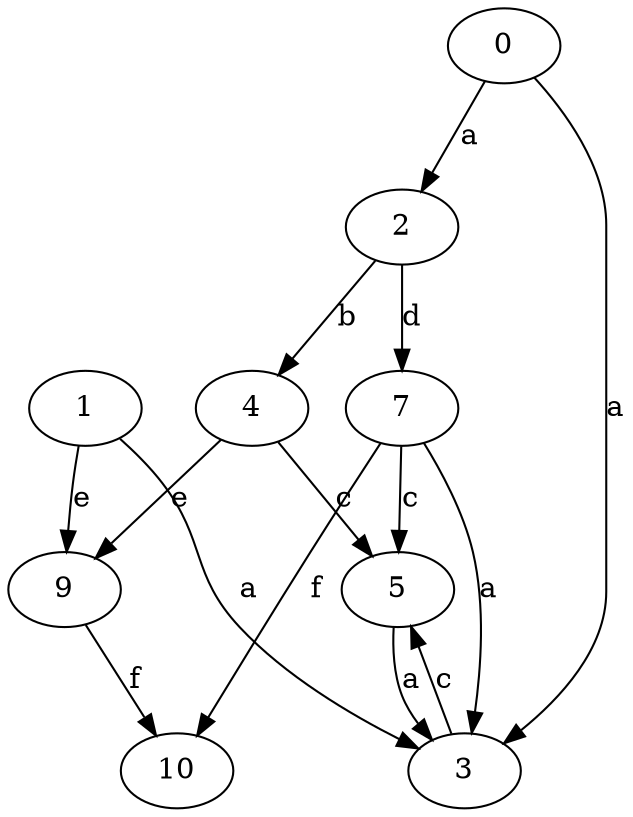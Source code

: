 strict digraph  {
0;
1;
2;
3;
4;
5;
7;
9;
10;
0 -> 2  [label=a];
0 -> 3  [label=a];
1 -> 3  [label=a];
1 -> 9  [label=e];
2 -> 4  [label=b];
2 -> 7  [label=d];
3 -> 5  [label=c];
4 -> 5  [label=c];
4 -> 9  [label=e];
5 -> 3  [label=a];
7 -> 3  [label=a];
7 -> 5  [label=c];
7 -> 10  [label=f];
9 -> 10  [label=f];
}
